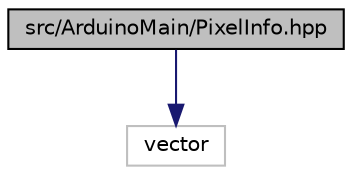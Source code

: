 digraph "src/ArduinoMain/PixelInfo.hpp"
{
 // LATEX_PDF_SIZE
  edge [fontname="Helvetica",fontsize="10",labelfontname="Helvetica",labelfontsize="10"];
  node [fontname="Helvetica",fontsize="10",shape=record];
  Node1 [label="src/ArduinoMain/PixelInfo.hpp",height=0.2,width=0.4,color="black", fillcolor="grey75", style="filled", fontcolor="black",tooltip="各ピクセルの情報を格納する構造体を定義"];
  Node1 -> Node2 [color="midnightblue",fontsize="10",style="solid",fontname="Helvetica"];
  Node2 [label="vector",height=0.2,width=0.4,color="grey75", fillcolor="white", style="filled",tooltip=" "];
}
